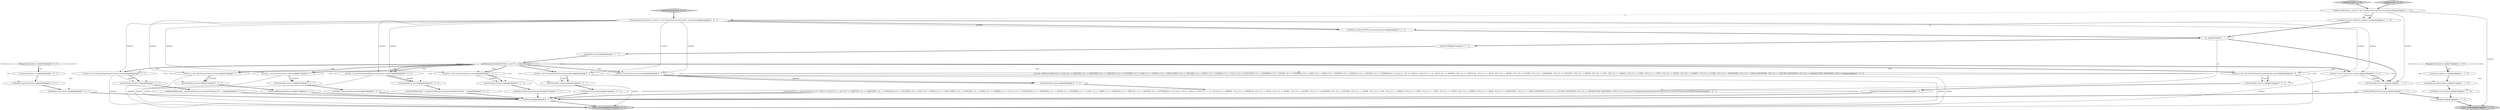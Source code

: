 digraph {
28 [style = filled, label = "{setState(585)match(T__0)setState(586)expression()setState(587)match(T__1)}@@@82@@@['0', '0', '1']", fillcolor = white, shape = ellipse image = "AAA0AAABBB3BBB"];
0 [style = filled, label = "RecognitionException re@@@19@@@['1', '1', '0']", fillcolor = white, shape = diamond image = "AAA0AAABBB1BBB"];
37 [style = filled, label = "{setState(580)match(T__0)setState(581)query()setState(582)match(T__1)}@@@64@@@['0', '0', '1']", fillcolor = white, shape = ellipse image = "AAA0AAABBB3BBB"];
12 [style = filled, label = "nonReserved['0', '1', '0']", fillcolor = lightgray, shape = diamond image = "AAA0AAABBB2BBB"];
11 [style = filled, label = "_errHandler.recover(this,re)@@@22@@@['1', '1', '0']", fillcolor = white, shape = ellipse image = "AAA0AAABBB1BBB"];
42 [style = filled, label = "enterOuterAlt(_localctx,3)@@@25@@@['0', '0', '1']", fillcolor = white, shape = ellipse image = "AAA0AAABBB3BBB"];
19 [style = filled, label = "{exitRule()}@@@98@@@['0', '0', '1']", fillcolor = white, shape = ellipse image = "AAA0AAABBB3BBB"];
34 [style = filled, label = "enterOuterAlt(_localctx,6)@@@56@@@['0', '0', '1']", fillcolor = white, shape = ellipse image = "AAA0AAABBB3BBB"];
3 [style = filled, label = "{setState(569)castExpression()}@@@12@@@['1', '1', '1']", fillcolor = white, shape = ellipse image = "AAA0AAABBB1BBB"];
9 [style = filled, label = "{exitRule()}@@@24@@@['1', '1', '0']", fillcolor = white, shape = ellipse image = "AAA0AAABBB1BBB"];
25 [style = filled, label = "{setState(584)qualifiedName()}@@@75@@@['0', '0', '1']", fillcolor = white, shape = ellipse image = "AAA0AAABBB3BBB"];
38 [style = filled, label = "enterOuterAlt(_localctx,7)@@@63@@@['0', '0', '1']", fillcolor = white, shape = ellipse image = "AAA0AAABBB3BBB"];
39 [style = filled, label = "_localctx = new FunctionContext(_localctx)@@@55@@@['0', '0', '1']", fillcolor = white, shape = ellipse image = "AAA0AAABBB3BBB"];
33 [style = filled, label = "enterOuterAlt(_localctx,4)@@@32@@@['0', '0', '1']", fillcolor = white, shape = ellipse image = "AAA0AAABBB3BBB"];
41 [style = filled, label = "PrimaryExpressionContext _localctx = new PrimaryExpressionContext(_ctx,getState())@@@3@@@['0', '0', '1']", fillcolor = white, shape = ellipse image = "AAA0AAABBB3BBB"];
1 [style = filled, label = "return _localctx@@@27@@@['1', '1', '0']", fillcolor = lightgray, shape = ellipse image = "AAA0AAABBB1BBB"];
4 [style = filled, label = "enterRule(_localctx,106,RULE_nonReserved)@@@4@@@['1', '1', '0']", fillcolor = white, shape = ellipse image = "AAA0AAABBB1BBB"];
24 [style = filled, label = "enterRule(_localctx,60,RULE_primaryExpression)@@@4@@@['0', '0', '1']", fillcolor = white, shape = ellipse image = "AAA0AAABBB3BBB"];
48 [style = filled, label = "_localctx = new ParenthesizedExpressionContext(_localctx)@@@80@@@['0', '0', '1']", fillcolor = white, shape = ellipse image = "AAA0AAABBB3BBB"];
27 [style = filled, label = "_localctx = new SubqueryExpressionContext(_localctx)@@@62@@@['0', '0', '1']", fillcolor = white, shape = ellipse image = "AAA0AAABBB3BBB"];
43 [style = filled, label = "primaryExpression['0', '0', '1']", fillcolor = lightgray, shape = diamond image = "AAA0AAABBB3BBB"];
44 [style = filled, label = "{setState(572)constant()}@@@33@@@['0', '0', '1']", fillcolor = white, shape = ellipse image = "AAA0AAABBB3BBB"];
20 [style = filled, label = "_localctx = new DereferenceContext(_localctx)@@@73@@@['0', '0', '1']", fillcolor = white, shape = ellipse image = "AAA0AAABBB3BBB"];
14 [style = filled, label = "_errHandler.sync(this)@@@8@@@['0', '0', '1']", fillcolor = white, shape = ellipse image = "AAA0AAABBB3BBB"];
13 [style = filled, label = "{setState(570)extractExpression()}@@@19@@@['0', '0', '1']", fillcolor = white, shape = ellipse image = "AAA0AAABBB3BBB"];
36 [style = filled, label = "_errHandler.recover(this,re)@@@96@@@['0', '0', '1']", fillcolor = white, shape = ellipse image = "AAA0AAABBB3BBB"];
46 [style = filled, label = "RecognitionException re@@@93@@@['0', '0', '1']", fillcolor = white, shape = diamond image = "AAA0AAABBB3BBB"];
49 [style = filled, label = "{setState(571)builtinDateTimeFunction()}@@@26@@@['0', '0', '1']", fillcolor = white, shape = ellipse image = "AAA0AAABBB3BBB"];
18 [style = filled, label = "enterOuterAlt(_localctx,9)@@@81@@@['0', '0', '1']", fillcolor = white, shape = ellipse image = "AAA0AAABBB3BBB"];
23 [style = filled, label = "enterOuterAlt(_localctx,2)@@@18@@@['0', '0', '1']", fillcolor = white, shape = ellipse image = "AAA0AAABBB3BBB"];
29 [style = filled, label = "_localctx = new CurrentDateTimeFunctionContext(_localctx)@@@24@@@['0', '0', '1']", fillcolor = white, shape = ellipse image = "AAA0AAABBB3BBB"];
40 [style = filled, label = "return _localctx@@@101@@@['0', '0', '1']", fillcolor = lightgray, shape = ellipse image = "AAA0AAABBB3BBB"];
35 [style = filled, label = "enterOuterAlt(_localctx,8)@@@74@@@['0', '0', '1']", fillcolor = white, shape = ellipse image = "AAA0AAABBB3BBB"];
8 [style = filled, label = "NonReservedContext _localctx = new NonReservedContext(_ctx,getState())@@@3@@@['1', '1', '0']", fillcolor = white, shape = ellipse image = "AAA0AAABBB1BBB"];
26 [style = filled, label = "_localctx.exception = re@@@94@@@['0', '0', '1']", fillcolor = white, shape = ellipse image = "AAA0AAABBB3BBB"];
6 [style = filled, label = "enterOuterAlt(_localctx,1)@@@11@@@['1', '1', '1']", fillcolor = white, shape = ellipse image = "AAA0AAABBB1BBB"];
22 [style = filled, label = "_localctx = new StarContext(_localctx)@@@38@@@['0', '0', '1']", fillcolor = white, shape = ellipse image = "AAA0AAABBB3BBB"];
31 [style = filled, label = "{setState(579)functionExpression()}@@@57@@@['0', '0', '1']", fillcolor = white, shape = ellipse image = "AAA0AAABBB3BBB"];
30 [style = filled, label = "enterOuterAlt(_localctx,5)@@@39@@@['0', '0', '1']", fillcolor = white, shape = ellipse image = "AAA0AAABBB3BBB"];
47 [style = filled, label = "_localctx = new CastContext(_localctx)@@@10@@@['0', '0', '1']", fillcolor = white, shape = ellipse image = "AAA0AAABBB3BBB"];
5 [style = filled, label = "int _la@@@5@@@['1', '1', '1']", fillcolor = white, shape = ellipse image = "AAA0AAABBB1BBB"];
17 [style = filled, label = "_localctx = new ExtractContext(_localctx)@@@17@@@['0', '0', '1']", fillcolor = white, shape = ellipse image = "AAA0AAABBB3BBB"];
21 [style = filled, label = "setState(589)@@@7@@@['0', '0', '1']", fillcolor = white, shape = ellipse image = "AAA0AAABBB3BBB"];
45 [style = filled, label = "getInterpreter().adaptivePredict(_input,79,_ctx)@@@9@@@['0', '0', '1']", fillcolor = white, shape = diamond image = "AAA0AAABBB3BBB"];
2 [style = filled, label = "_errHandler.reportError(this,re)@@@21@@@['1', '1', '0']", fillcolor = white, shape = ellipse image = "AAA0AAABBB1BBB"];
15 [style = filled, label = "_errHandler.reportError(this,re)@@@95@@@['0', '0', '1']", fillcolor = white, shape = ellipse image = "AAA0AAABBB3BBB"];
50 [style = filled, label = "{setState(576)_la = _input.LA(1)if ((((_la) & ~0x3f) == 0 && ((1L << _la) & ((1L << ANALYZE) | (1L << ANALYZED) | (1L << CATALOGS) | (1L << COLUMNS) | (1L << DAY) | (1L << DEBUG) | (1L << EXECUTABLE) | (1L << EXPLAIN) | (1L << FIRST) | (1L << FORMAT) | (1L << FULL) | (1L << FUNCTIONS) | (1L << GRAPHVIZ) | (1L << HOUR) | (1L << INTERVAL) | (1L << LAST) | (1L << LIMIT) | (1L << MAPPED) | (1L << MINUTE) | (1L << MONTH) | (1L << OPTIMIZED))) != 0) || ((((_la - 67)) & ~0x3f) == 0 && ((1L << (_la - 67)) & ((1L << (PARSED - 67)) | (1L << (PHYSICAL - 67)) | (1L << (PLAN - 67)) | (1L << (RLIKE - 67)) | (1L << (QUERY - 67)) | (1L << (SCHEMAS - 67)) | (1L << (SECOND - 67)) | (1L << (SHOW - 67)) | (1L << (SYS - 67)) | (1L << (TABLES - 67)) | (1L << (TEXT - 67)) | (1L << (TYPE - 67)) | (1L << (TYPES - 67)) | (1L << (VERIFY - 67)) | (1L << (YEAR - 67)) | (1L << (IDENTIFIER - 67)) | (1L << (DIGIT_IDENTIFIER - 67)) | (1L << (QUOTED_IDENTIFIER - 67)) | (1L << (BACKQUOTED_IDENTIFIER - 67)))) != 0)) {{setState(573)qualifiedName()setState(574)match(DOT)}}setState(578)match(ASTERISK)}@@@40@@@['0', '0', '1']", fillcolor = white, shape = ellipse image = "AAA0AAABBB3BBB"];
32 [style = filled, label = "_localctx = new ConstantDefaultContext(_localctx)@@@31@@@['0', '0', '1']", fillcolor = white, shape = ellipse image = "AAA0AAABBB3BBB"];
7 [style = filled, label = "_localctx.exception = re@@@20@@@['1', '1', '0']", fillcolor = white, shape = ellipse image = "AAA0AAABBB1BBB"];
10 [style = filled, label = "nonReserved['1', '0', '0']", fillcolor = lightgray, shape = diamond image = "AAA0AAABBB1BBB"];
16 [style = filled, label = "(((_la) & ~0x3f) == 0 && ((1L << _la) & ((1L << ANALYZE) | (1L << ANALYZED) | (1L << CATALOGS) | (1L << COLUMNS) | (1L << DAY) | (1L << DEBUG) | (1L << EXECUTABLE) | (1L << EXPLAIN) | (1L << FIRST) | (1L << FORMAT) | (1L << FULL) | (1L << FUNCTIONS) | (1L << GRAPHVIZ) | (1L << HOUR) | (1L << INTERVAL) | (1L << LAST) | (1L << LIMIT) | (1L << MAPPED) | (1L << MINUTE) | (1L << MONTH) | (1L << OPTIMIZED))) != 0) || ((((_la - 67)) & ~0x3f) == 0 && ((1L << (_la - 67)) & ((1L << (PARSED - 67)) | (1L << (PHYSICAL - 67)) | (1L << (PLAN - 67)) | (1L << (RLIKE - 67)) | (1L << (QUERY - 67)) | (1L << (SCHEMAS - 67)) | (1L << (SECOND - 67)) | (1L << (SHOW - 67)) | (1L << (SYS - 67)) | (1L << (TABLES - 67)) | (1L << (TEXT - 67)) | (1L << (TYPE - 67)) | (1L << (TYPES - 67)) | (1L << (VERIFY - 67)) | (1L << (YEAR - 67)) | (1L << (IDENTIFIER - 67)) | (1L << (DIGIT_IDENTIFIER - 67)) | (1L << (QUOTED_IDENTIFIER - 67)) | (1L << (BACKQUOTED_IDENTIFIER - 67)))) != 0)@@@43@@@['0', '0', '1']", fillcolor = white, shape = diamond image = "AAA0AAABBB3BBB"];
8->1 [style = solid, label="_localctx"];
41->17 [style = solid, label="_localctx"];
45->33 [style = dotted, label="true"];
41->39 [style = solid, label="_localctx"];
17->23 [style = solid, label="_localctx"];
45->48 [style = bold, label=""];
25->19 [style = bold, label=""];
22->40 [style = solid, label="_localctx"];
45->32 [style = bold, label=""];
41->29 [style = solid, label="_localctx"];
45->23 [style = dotted, label="true"];
32->40 [style = solid, label="_localctx"];
45->27 [style = dotted, label="true"];
19->40 [style = bold, label=""];
8->6 [style = solid, label="_localctx"];
18->28 [style = bold, label=""];
43->41 [style = bold, label=""];
27->40 [style = solid, label="_localctx"];
37->19 [style = bold, label=""];
45->39 [style = dotted, label="true"];
45->6 [style = dotted, label="true"];
45->27 [style = bold, label=""];
3->9 [style = bold, label=""];
32->33 [style = solid, label="_localctx"];
45->16 [style = dotted, label="true"];
17->23 [style = bold, label=""];
46->15 [style = dotted, label="true"];
45->42 [style = dotted, label="true"];
45->47 [style = dotted, label="true"];
24->5 [style = bold, label=""];
45->30 [style = dotted, label="true"];
5->6 [style = bold, label=""];
4->24 [style = dashed, label="0"];
22->30 [style = bold, label=""];
41->48 [style = solid, label="_localctx"];
8->4 [style = solid, label="_localctx"];
41->32 [style = solid, label="_localctx"];
41->24 [style = bold, label=""];
41->27 [style = solid, label="_localctx"];
36->19 [style = bold, label=""];
0->7 [style = bold, label=""];
0->7 [style = dotted, label="true"];
50->19 [style = bold, label=""];
28->19 [style = bold, label=""];
42->49 [style = bold, label=""];
47->6 [style = solid, label="_localctx"];
14->45 [style = bold, label=""];
45->20 [style = dotted, label="true"];
48->18 [style = bold, label=""];
8->41 [style = dashed, label="0"];
46->26 [style = dotted, label="true"];
48->18 [style = solid, label="_localctx"];
48->40 [style = solid, label="_localctx"];
45->29 [style = bold, label=""];
44->19 [style = bold, label=""];
20->35 [style = bold, label=""];
15->36 [style = bold, label=""];
0->11 [style = dotted, label="true"];
45->18 [style = dotted, label="true"];
35->25 [style = bold, label=""];
29->42 [style = solid, label="_localctx"];
32->33 [style = bold, label=""];
41->47 [style = solid, label="_localctx"];
41->20 [style = solid, label="_localctx"];
27->38 [style = solid, label="_localctx"];
30->50 [style = bold, label=""];
7->2 [style = bold, label=""];
0->2 [style = dotted, label="true"];
45->17 [style = dotted, label="true"];
20->40 [style = solid, label="_localctx"];
21->14 [style = bold, label=""];
13->19 [style = bold, label=""];
46->36 [style = dotted, label="true"];
27->38 [style = bold, label=""];
47->6 [style = bold, label=""];
41->22 [style = solid, label="_localctx"];
38->37 [style = bold, label=""];
10->8 [style = bold, label=""];
45->29 [style = dotted, label="true"];
29->40 [style = solid, label="_localctx"];
23->13 [style = bold, label=""];
49->19 [style = bold, label=""];
26->15 [style = bold, label=""];
5->21 [style = bold, label=""];
34->31 [style = bold, label=""];
6->3 [style = bold, label=""];
17->40 [style = solid, label="_localctx"];
3->19 [style = bold, label=""];
45->22 [style = bold, label=""];
45->35 [style = dotted, label="true"];
39->34 [style = solid, label="_localctx"];
12->8 [style = bold, label=""];
31->19 [style = bold, label=""];
5->50 [style = solid, label="_la"];
47->40 [style = solid, label="_localctx"];
29->42 [style = bold, label=""];
45->32 [style = dotted, label="true"];
8->4 [style = bold, label=""];
39->34 [style = bold, label=""];
46->26 [style = bold, label=""];
2->11 [style = bold, label=""];
45->22 [style = dotted, label="true"];
39->40 [style = solid, label="_localctx"];
4->5 [style = bold, label=""];
45->20 [style = bold, label=""];
22->30 [style = solid, label="_localctx"];
45->34 [style = dotted, label="true"];
11->9 [style = bold, label=""];
45->47 [style = bold, label=""];
45->48 [style = dotted, label="true"];
33->44 [style = bold, label=""];
20->35 [style = solid, label="_localctx"];
45->38 [style = dotted, label="true"];
41->24 [style = solid, label="_localctx"];
45->17 [style = bold, label=""];
45->39 [style = bold, label=""];
9->1 [style = bold, label=""];
}

